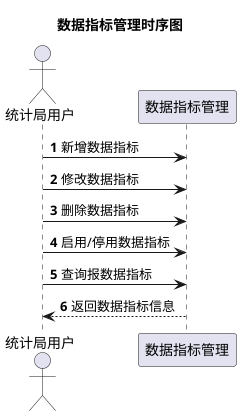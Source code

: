 @startuml
title 数据指标管理时序图

actor 统计局用户 as user
participant "数据指标管理" as dataReport

autonumber
user->dataReport:新增数据指标
user->dataReport:修改数据指标
user->dataReport:删除数据指标
user->dataReport:启用/停用数据指标
user->dataReport:查询报数据指标
dataReport-->user:返回数据指标信息
@enduml